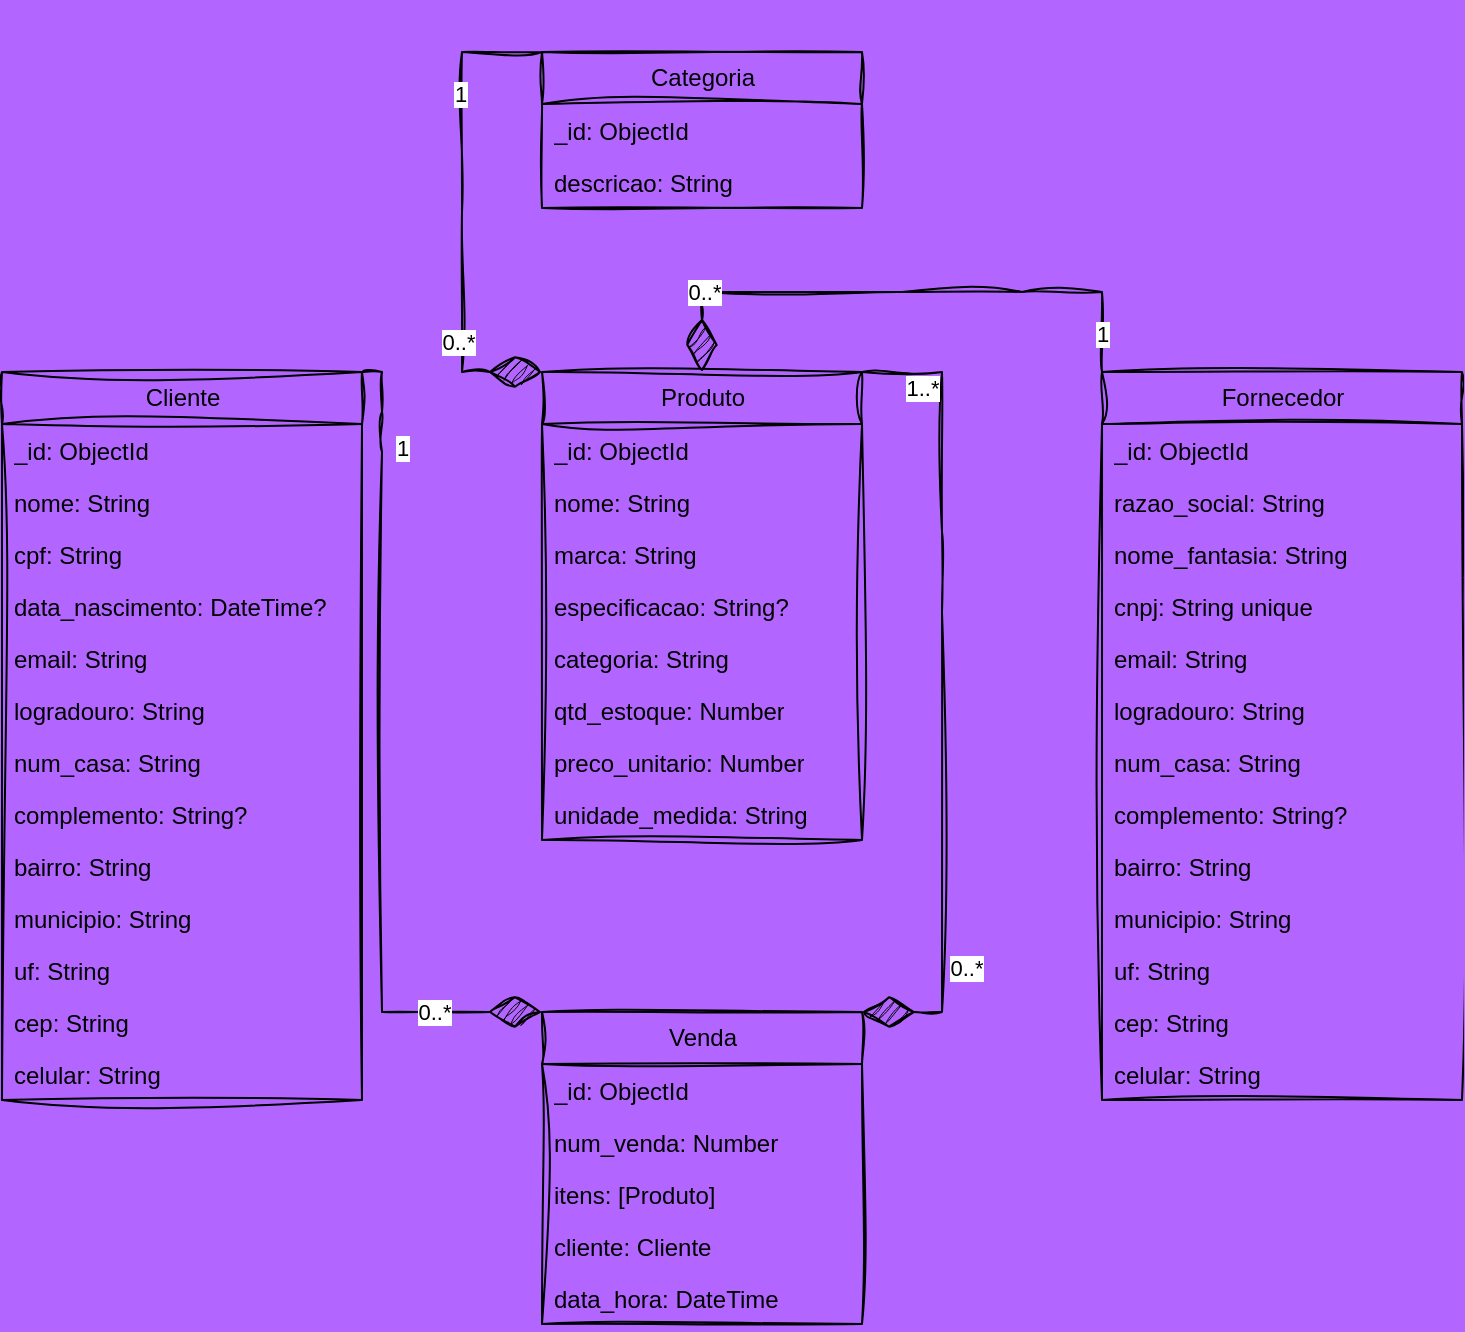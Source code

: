<mxfile>
    <diagram id="cZM4-hrXHI7abV8Tjf-Z" name="Página-1">
        <mxGraphModel dx="891" dy="1954" grid="1" gridSize="10" guides="1" tooltips="1" connect="1" arrows="1" fold="1" page="1" pageScale="1" pageWidth="827" pageHeight="1169" background="#B266FF" math="0" shadow="0">
            <root>
                <mxCell id="0"/>
                <mxCell id="1" parent="0"/>
                <mxCell id="2" value="Cliente" style="swimlane;fontStyle=0;childLayout=stackLayout;horizontal=1;startSize=26;fillColor=none;horizontalStack=0;resizeParent=1;resizeParentMax=0;resizeLast=0;collapsible=1;marginBottom=0;html=1;rounded=0;sketch=1;curveFitting=1;jiggle=2;" vertex="1" parent="1">
                    <mxGeometry x="10" y="160" width="180" height="364" as="geometry"/>
                </mxCell>
                <mxCell id="3" value="_id: ObjectId" style="text;strokeColor=none;fillColor=none;align=left;verticalAlign=top;spacingLeft=4;spacingRight=4;overflow=hidden;rotatable=0;points=[[0,0.5],[1,0.5]];portConstraint=eastwest;whiteSpace=wrap;html=1;rounded=0;sketch=1;curveFitting=1;jiggle=2;" vertex="1" parent="2">
                    <mxGeometry y="26" width="180" height="26" as="geometry"/>
                </mxCell>
                <mxCell id="4" value="nome: String" style="text;strokeColor=none;fillColor=none;align=left;verticalAlign=top;spacingLeft=4;spacingRight=4;overflow=hidden;rotatable=0;points=[[0,0.5],[1,0.5]];portConstraint=eastwest;whiteSpace=wrap;html=1;rounded=0;sketch=1;curveFitting=1;jiggle=2;" vertex="1" parent="2">
                    <mxGeometry y="52" width="180" height="26" as="geometry"/>
                </mxCell>
                <mxCell id="5" value="cpf: String" style="text;strokeColor=none;fillColor=none;align=left;verticalAlign=top;spacingLeft=4;spacingRight=4;overflow=hidden;rotatable=0;points=[[0,0.5],[1,0.5]];portConstraint=eastwest;whiteSpace=wrap;html=1;rounded=0;sketch=1;curveFitting=1;jiggle=2;" vertex="1" parent="2">
                    <mxGeometry y="78" width="180" height="26" as="geometry"/>
                </mxCell>
                <mxCell id="40" value="data_nascimento: DateTime?" style="text;strokeColor=none;fillColor=none;align=left;verticalAlign=top;spacingLeft=4;spacingRight=4;overflow=hidden;rotatable=0;points=[[0,0.5],[1,0.5]];portConstraint=eastwest;whiteSpace=wrap;html=1;rounded=0;sketch=1;curveFitting=1;jiggle=2;" vertex="1" parent="2">
                    <mxGeometry y="104" width="180" height="26" as="geometry"/>
                </mxCell>
                <mxCell id="52" value="email: String" style="text;strokeColor=none;fillColor=none;align=left;verticalAlign=top;spacingLeft=4;spacingRight=4;overflow=hidden;rotatable=0;points=[[0,0.5],[1,0.5]];portConstraint=eastwest;whiteSpace=wrap;html=1;rounded=0;sketch=1;curveFitting=1;jiggle=2;" vertex="1" parent="2">
                    <mxGeometry y="130" width="180" height="26" as="geometry"/>
                </mxCell>
                <mxCell id="51" value="logradouro: String" style="text;strokeColor=none;fillColor=none;align=left;verticalAlign=top;spacingLeft=4;spacingRight=4;overflow=hidden;rotatable=0;points=[[0,0.5],[1,0.5]];portConstraint=eastwest;whiteSpace=wrap;html=1;rounded=0;sketch=1;curveFitting=1;jiggle=2;" vertex="1" parent="2">
                    <mxGeometry y="156" width="180" height="26" as="geometry"/>
                </mxCell>
                <mxCell id="54" value="num_casa: String" style="text;strokeColor=none;fillColor=none;align=left;verticalAlign=top;spacingLeft=4;spacingRight=4;overflow=hidden;rotatable=0;points=[[0,0.5],[1,0.5]];portConstraint=eastwest;whiteSpace=wrap;html=1;rounded=0;sketch=1;curveFitting=1;jiggle=2;" vertex="1" parent="2">
                    <mxGeometry y="182" width="180" height="26" as="geometry"/>
                </mxCell>
                <mxCell id="53" value="complemento: String?" style="text;strokeColor=none;fillColor=none;align=left;verticalAlign=top;spacingLeft=4;spacingRight=4;overflow=hidden;rotatable=0;points=[[0,0.5],[1,0.5]];portConstraint=eastwest;whiteSpace=wrap;html=1;rounded=0;sketch=1;curveFitting=1;jiggle=2;" vertex="1" parent="2">
                    <mxGeometry y="208" width="180" height="26" as="geometry"/>
                </mxCell>
                <mxCell id="50" value="bairro: String" style="text;strokeColor=none;fillColor=none;align=left;verticalAlign=top;spacingLeft=4;spacingRight=4;overflow=hidden;rotatable=0;points=[[0,0.5],[1,0.5]];portConstraint=eastwest;whiteSpace=wrap;html=1;rounded=0;sketch=1;curveFitting=1;jiggle=2;" vertex="1" parent="2">
                    <mxGeometry y="234" width="180" height="26" as="geometry"/>
                </mxCell>
                <mxCell id="41" value="municipio: String" style="text;strokeColor=none;fillColor=none;align=left;verticalAlign=top;spacingLeft=4;spacingRight=4;overflow=hidden;rotatable=0;points=[[0,0.5],[1,0.5]];portConstraint=eastwest;whiteSpace=wrap;html=1;rounded=0;sketch=1;curveFitting=1;jiggle=2;" vertex="1" parent="2">
                    <mxGeometry y="260" width="180" height="26" as="geometry"/>
                </mxCell>
                <mxCell id="56" value="uf: String" style="text;strokeColor=none;fillColor=none;align=left;verticalAlign=top;spacingLeft=4;spacingRight=4;overflow=hidden;rotatable=0;points=[[0,0.5],[1,0.5]];portConstraint=eastwest;whiteSpace=wrap;html=1;rounded=0;sketch=1;curveFitting=1;jiggle=2;" vertex="1" parent="2">
                    <mxGeometry y="286" width="180" height="26" as="geometry"/>
                </mxCell>
                <mxCell id="55" value="cep: String" style="text;strokeColor=none;fillColor=none;align=left;verticalAlign=top;spacingLeft=4;spacingRight=4;overflow=hidden;rotatable=0;points=[[0,0.5],[1,0.5]];portConstraint=eastwest;whiteSpace=wrap;html=1;rounded=0;sketch=1;curveFitting=1;jiggle=2;" vertex="1" parent="2">
                    <mxGeometry y="312" width="180" height="26" as="geometry"/>
                </mxCell>
                <mxCell id="42" value="celular: String" style="text;strokeColor=none;fillColor=none;align=left;verticalAlign=top;spacingLeft=4;spacingRight=4;overflow=hidden;rotatable=0;points=[[0,0.5],[1,0.5]];portConstraint=eastwest;whiteSpace=wrap;html=1;rounded=0;sketch=1;curveFitting=1;jiggle=2;" vertex="1" parent="2">
                    <mxGeometry y="338" width="180" height="26" as="geometry"/>
                </mxCell>
                <mxCell id="6" value="Produto" style="swimlane;fontStyle=0;childLayout=stackLayout;horizontal=1;startSize=26;fillColor=none;horizontalStack=0;resizeParent=1;resizeParentMax=0;resizeLast=0;collapsible=1;marginBottom=0;html=1;rounded=0;sketch=1;curveFitting=1;jiggle=2;" vertex="1" parent="1">
                    <mxGeometry x="280" y="160" width="160" height="234" as="geometry"/>
                </mxCell>
                <mxCell id="7" value="_id: ObjectId" style="text;strokeColor=none;fillColor=none;align=left;verticalAlign=top;spacingLeft=4;spacingRight=4;overflow=hidden;rotatable=0;points=[[0,0.5],[1,0.5]];portConstraint=eastwest;whiteSpace=wrap;html=1;rounded=0;sketch=1;curveFitting=1;jiggle=2;" vertex="1" parent="6">
                    <mxGeometry y="26" width="160" height="26" as="geometry"/>
                </mxCell>
                <mxCell id="8" value="nome: String" style="text;strokeColor=none;fillColor=none;align=left;verticalAlign=top;spacingLeft=4;spacingRight=4;overflow=hidden;rotatable=0;points=[[0,0.5],[1,0.5]];portConstraint=eastwest;whiteSpace=wrap;html=1;rounded=0;sketch=1;curveFitting=1;jiggle=2;" vertex="1" parent="6">
                    <mxGeometry y="52" width="160" height="26" as="geometry"/>
                </mxCell>
                <mxCell id="58" value="marca: String" style="text;strokeColor=none;fillColor=none;align=left;verticalAlign=top;spacingLeft=4;spacingRight=4;overflow=hidden;rotatable=0;points=[[0,0.5],[1,0.5]];portConstraint=eastwest;whiteSpace=wrap;html=1;rounded=0;sketch=1;curveFitting=1;jiggle=2;" vertex="1" parent="6">
                    <mxGeometry y="78" width="160" height="26" as="geometry"/>
                </mxCell>
                <mxCell id="59" value="especificacao: String?" style="text;strokeColor=none;fillColor=none;align=left;verticalAlign=top;spacingLeft=4;spacingRight=4;overflow=hidden;rotatable=0;points=[[0,0.5],[1,0.5]];portConstraint=eastwest;whiteSpace=wrap;html=1;rounded=0;sketch=1;curveFitting=1;jiggle=2;" vertex="1" parent="6">
                    <mxGeometry y="104" width="160" height="26" as="geometry"/>
                </mxCell>
                <mxCell id="81" value="categoria: String" style="text;strokeColor=none;fillColor=none;align=left;verticalAlign=top;spacingLeft=4;spacingRight=4;overflow=hidden;rotatable=0;points=[[0,0.5],[1,0.5]];portConstraint=eastwest;whiteSpace=wrap;html=1;rounded=0;sketch=1;curveFitting=1;jiggle=2;" vertex="1" parent="6">
                    <mxGeometry y="130" width="160" height="26" as="geometry"/>
                </mxCell>
                <mxCell id="61" value="qtd_estoque: Number" style="text;strokeColor=none;fillColor=none;align=left;verticalAlign=top;spacingLeft=4;spacingRight=4;overflow=hidden;rotatable=0;points=[[0,0.5],[1,0.5]];portConstraint=eastwest;whiteSpace=wrap;html=1;rounded=0;sketch=1;curveFitting=1;jiggle=2;" vertex="1" parent="6">
                    <mxGeometry y="156" width="160" height="26" as="geometry"/>
                </mxCell>
                <mxCell id="60" value="preco_unitario: Number" style="text;strokeColor=none;fillColor=none;align=left;verticalAlign=top;spacingLeft=4;spacingRight=4;overflow=hidden;rotatable=0;points=[[0,0.5],[1,0.5]];portConstraint=eastwest;whiteSpace=wrap;html=1;rounded=0;sketch=1;curveFitting=1;jiggle=2;" vertex="1" parent="6">
                    <mxGeometry y="182" width="160" height="26" as="geometry"/>
                </mxCell>
                <mxCell id="9" value="unidade_medida: String" style="text;strokeColor=none;fillColor=none;align=left;verticalAlign=top;spacingLeft=4;spacingRight=4;overflow=hidden;rotatable=0;points=[[0,0.5],[1,0.5]];portConstraint=eastwest;whiteSpace=wrap;html=1;rounded=0;sketch=1;curveFitting=1;jiggle=2;" vertex="1" parent="6">
                    <mxGeometry y="208" width="160" height="26" as="geometry"/>
                </mxCell>
                <mxCell id="10" value="Venda" style="swimlane;fontStyle=0;childLayout=stackLayout;horizontal=1;startSize=26;fillColor=none;horizontalStack=0;resizeParent=1;resizeParentMax=0;resizeLast=0;collapsible=1;marginBottom=0;html=1;rounded=0;sketch=1;curveFitting=1;jiggle=2;" vertex="1" parent="1">
                    <mxGeometry x="280" y="480" width="160" height="156" as="geometry"/>
                </mxCell>
                <mxCell id="11" value="_id: ObjectId" style="text;strokeColor=none;fillColor=none;align=left;verticalAlign=top;spacingLeft=4;spacingRight=4;overflow=hidden;rotatable=0;points=[[0,0.5],[1,0.5]];portConstraint=eastwest;whiteSpace=wrap;html=1;rounded=0;sketch=1;curveFitting=1;jiggle=2;" vertex="1" parent="10">
                    <mxGeometry y="26" width="160" height="26" as="geometry"/>
                </mxCell>
                <mxCell id="12" value="num_venda: Number" style="text;strokeColor=none;fillColor=none;align=left;verticalAlign=top;spacingLeft=4;spacingRight=4;overflow=hidden;rotatable=0;points=[[0,0.5],[1,0.5]];portConstraint=eastwest;whiteSpace=wrap;html=1;rounded=0;sketch=1;curveFitting=1;jiggle=2;" vertex="1" parent="10">
                    <mxGeometry y="52" width="160" height="26" as="geometry"/>
                </mxCell>
                <mxCell id="79" value="itens: [Produto]" style="text;strokeColor=none;fillColor=none;align=left;verticalAlign=top;spacingLeft=4;spacingRight=4;overflow=hidden;rotatable=0;points=[[0,0.5],[1,0.5]];portConstraint=eastwest;whiteSpace=wrap;html=1;rounded=0;sketch=1;curveFitting=1;jiggle=2;" vertex="1" parent="10">
                    <mxGeometry y="78" width="160" height="26" as="geometry"/>
                </mxCell>
                <mxCell id="80" value="cliente: Cliente" style="text;strokeColor=none;fillColor=none;align=left;verticalAlign=top;spacingLeft=4;spacingRight=4;overflow=hidden;rotatable=0;points=[[0,0.5],[1,0.5]];portConstraint=eastwest;whiteSpace=wrap;html=1;rounded=0;sketch=1;curveFitting=1;jiggle=2;" vertex="1" parent="10">
                    <mxGeometry y="104" width="160" height="26" as="geometry"/>
                </mxCell>
                <mxCell id="76" value="data_hora: DateTime" style="text;strokeColor=none;fillColor=none;align=left;verticalAlign=top;spacingLeft=4;spacingRight=4;overflow=hidden;rotatable=0;points=[[0,0.5],[1,0.5]];portConstraint=eastwest;whiteSpace=wrap;html=1;rounded=0;sketch=1;curveFitting=1;jiggle=2;" vertex="1" parent="10">
                    <mxGeometry y="130" width="160" height="26" as="geometry"/>
                </mxCell>
                <mxCell id="18" value="Categoria" style="swimlane;fontStyle=0;childLayout=stackLayout;horizontal=1;startSize=26;fillColor=none;horizontalStack=0;resizeParent=1;resizeParentMax=0;resizeLast=0;collapsible=1;marginBottom=0;html=1;rounded=0;sketch=1;curveFitting=1;jiggle=2;" vertex="1" parent="1">
                    <mxGeometry x="280" width="160" height="78" as="geometry"/>
                </mxCell>
                <mxCell id="19" value="_id: ObjectId" style="text;strokeColor=none;fillColor=none;align=left;verticalAlign=top;spacingLeft=4;spacingRight=4;overflow=hidden;rotatable=0;points=[[0,0.5],[1,0.5]];portConstraint=eastwest;whiteSpace=wrap;html=1;rounded=0;sketch=1;curveFitting=1;jiggle=2;" vertex="1" parent="18">
                    <mxGeometry y="26" width="160" height="26" as="geometry"/>
                </mxCell>
                <mxCell id="20" value="descricao: String" style="text;strokeColor=none;fillColor=none;align=left;verticalAlign=top;spacingLeft=4;spacingRight=4;overflow=hidden;rotatable=0;points=[[0,0.5],[1,0.5]];portConstraint=eastwest;whiteSpace=wrap;html=1;rounded=0;sketch=1;curveFitting=1;jiggle=2;" vertex="1" parent="18">
                    <mxGeometry y="52" width="160" height="26" as="geometry"/>
                </mxCell>
                <mxCell id="23" value="" style="endArrow=diamondThin;endFill=1;endSize=24;html=1;exitX=1;exitY=0;exitDx=0;exitDy=0;entryX=0;entryY=0;entryDx=0;entryDy=0;rounded=0;sketch=1;curveFitting=1;jiggle=2;" edge="1" parent="1" source="2" target="10">
                    <mxGeometry width="160" relative="1" as="geometry">
                        <mxPoint x="130" y="300" as="sourcePoint"/>
                        <mxPoint x="290" y="300" as="targetPoint"/>
                        <Array as="points">
                            <mxPoint x="200" y="160"/>
                            <mxPoint x="200" y="180"/>
                            <mxPoint x="200" y="200"/>
                            <mxPoint x="200" y="480"/>
                        </Array>
                    </mxGeometry>
                </mxCell>
                <mxCell id="27" value="1" style="edgeLabel;html=1;align=center;verticalAlign=middle;resizable=0;points=[];rounded=0;sketch=1;curveFitting=1;jiggle=2;" vertex="1" connectable="0" parent="23">
                    <mxGeometry x="-0.769" relative="1" as="geometry">
                        <mxPoint x="10" as="offset"/>
                    </mxGeometry>
                </mxCell>
                <mxCell id="28" value="0..*" style="edgeLabel;html=1;align=center;verticalAlign=middle;resizable=0;points=[];rounded=0;sketch=1;curveFitting=1;jiggle=2;" vertex="1" connectable="0" parent="23">
                    <mxGeometry x="0.774" relative="1" as="geometry">
                        <mxPoint x="-8" as="offset"/>
                    </mxGeometry>
                </mxCell>
                <mxCell id="24" value="" style="endArrow=diamondThin;endFill=1;endSize=24;html=1;exitX=1;exitY=0;exitDx=0;exitDy=0;entryX=1;entryY=0;entryDx=0;entryDy=0;rounded=0;sketch=1;curveFitting=1;jiggle=2;" edge="1" parent="1" source="6" target="10">
                    <mxGeometry width="160" relative="1" as="geometry">
                        <mxPoint x="370" y="240" as="sourcePoint"/>
                        <mxPoint x="530" y="240" as="targetPoint"/>
                        <Array as="points">
                            <mxPoint x="480" y="160"/>
                            <mxPoint x="480" y="240"/>
                            <mxPoint x="480" y="280"/>
                            <mxPoint x="480" y="480"/>
                        </Array>
                    </mxGeometry>
                </mxCell>
                <mxCell id="29" value="1..*" style="edgeLabel;html=1;align=center;verticalAlign=middle;resizable=0;points=[];rounded=0;sketch=1;curveFitting=1;jiggle=2;" vertex="1" connectable="0" parent="24">
                    <mxGeometry x="-0.756" y="-1" relative="1" as="geometry">
                        <mxPoint x="-9" y="-1" as="offset"/>
                    </mxGeometry>
                </mxCell>
                <mxCell id="30" value="0..*" style="edgeLabel;html=1;align=center;verticalAlign=middle;resizable=0;points=[];rounded=0;sketch=1;curveFitting=1;jiggle=2;" vertex="1" connectable="0" parent="24">
                    <mxGeometry x="0.747" y="2" relative="1" as="geometry">
                        <mxPoint x="10" y="-12" as="offset"/>
                    </mxGeometry>
                </mxCell>
                <mxCell id="25" value="" style="endArrow=diamondThin;endFill=1;endSize=24;html=1;exitX=0;exitY=0;exitDx=0;exitDy=0;entryX=0;entryY=0;entryDx=0;entryDy=0;rounded=0;sketch=1;curveFitting=1;jiggle=2;" edge="1" parent="1" source="18" target="6">
                    <mxGeometry width="160" relative="1" as="geometry">
                        <mxPoint x="300" y="180" as="sourcePoint"/>
                        <mxPoint x="460" y="180" as="targetPoint"/>
                        <Array as="points">
                            <mxPoint x="240"/>
                            <mxPoint x="240" y="80"/>
                            <mxPoint x="240" y="160"/>
                        </Array>
                    </mxGeometry>
                </mxCell>
                <mxCell id="33" value="1" style="edgeLabel;html=1;align=center;verticalAlign=middle;resizable=0;points=[];rounded=0;sketch=1;curveFitting=1;jiggle=2;" vertex="1" connectable="0" parent="25">
                    <mxGeometry x="-0.564" y="-1" relative="1" as="geometry">
                        <mxPoint y="8" as="offset"/>
                    </mxGeometry>
                </mxCell>
                <mxCell id="34" value="0..*" style="edgeLabel;html=1;align=center;verticalAlign=middle;resizable=0;points=[];rounded=0;sketch=1;curveFitting=1;jiggle=2;" vertex="1" connectable="0" parent="25">
                    <mxGeometry x="0.536" y="-2" relative="1" as="geometry">
                        <mxPoint as="offset"/>
                    </mxGeometry>
                </mxCell>
                <mxCell id="26" value="" style="endArrow=diamondThin;endFill=1;endSize=24;html=1;exitX=0;exitY=0;exitDx=0;exitDy=0;entryX=0.5;entryY=0;entryDx=0;entryDy=0;rounded=0;sketch=1;curveFitting=1;jiggle=2;" edge="1" parent="1" source="62" target="6">
                    <mxGeometry width="160" relative="1" as="geometry">
                        <mxPoint x="560" y="160" as="sourcePoint"/>
                        <mxPoint x="460" y="160" as="targetPoint"/>
                        <Array as="points">
                            <mxPoint x="560" y="120"/>
                            <mxPoint x="520" y="120"/>
                            <mxPoint x="460" y="120"/>
                            <mxPoint x="360" y="120"/>
                        </Array>
                    </mxGeometry>
                </mxCell>
                <mxCell id="31" value="1" style="edgeLabel;html=1;align=center;verticalAlign=middle;resizable=0;points=[];rounded=0;sketch=1;curveFitting=1;jiggle=2;" vertex="1" connectable="0" parent="26">
                    <mxGeometry x="-0.781" relative="1" as="geometry">
                        <mxPoint y="11" as="offset"/>
                    </mxGeometry>
                </mxCell>
                <mxCell id="32" value="0..*" style="edgeLabel;html=1;align=center;verticalAlign=middle;resizable=0;points=[];rounded=0;sketch=1;curveFitting=1;jiggle=2;" vertex="1" connectable="0" parent="26">
                    <mxGeometry x="0.555" y="-2" relative="1" as="geometry">
                        <mxPoint x="-22" y="2" as="offset"/>
                    </mxGeometry>
                </mxCell>
                <mxCell id="62" value="Fornecedor" style="swimlane;fontStyle=0;childLayout=stackLayout;horizontal=1;startSize=26;fillColor=none;horizontalStack=0;resizeParent=1;resizeParentMax=0;resizeLast=0;collapsible=1;marginBottom=0;html=1;rounded=0;sketch=1;curveFitting=1;jiggle=2;" vertex="1" parent="1">
                    <mxGeometry x="560" y="160" width="180" height="364" as="geometry"/>
                </mxCell>
                <mxCell id="63" value="_id: ObjectId" style="text;strokeColor=none;fillColor=none;align=left;verticalAlign=top;spacingLeft=4;spacingRight=4;overflow=hidden;rotatable=0;points=[[0,0.5],[1,0.5]];portConstraint=eastwest;whiteSpace=wrap;html=1;rounded=0;sketch=1;curveFitting=1;jiggle=2;" vertex="1" parent="62">
                    <mxGeometry y="26" width="180" height="26" as="geometry"/>
                </mxCell>
                <mxCell id="64" value="razao_social: String" style="text;strokeColor=none;fillColor=none;align=left;verticalAlign=top;spacingLeft=4;spacingRight=4;overflow=hidden;rotatable=0;points=[[0,0.5],[1,0.5]];portConstraint=eastwest;whiteSpace=wrap;html=1;rounded=0;sketch=1;curveFitting=1;jiggle=2;" vertex="1" parent="62">
                    <mxGeometry y="52" width="180" height="26" as="geometry"/>
                </mxCell>
                <mxCell id="65" value="nome_fantasia: String" style="text;strokeColor=none;fillColor=none;align=left;verticalAlign=top;spacingLeft=4;spacingRight=4;overflow=hidden;rotatable=0;points=[[0,0.5],[1,0.5]];portConstraint=eastwest;whiteSpace=wrap;html=1;rounded=0;sketch=1;curveFitting=1;jiggle=2;" vertex="1" parent="62">
                    <mxGeometry y="78" width="180" height="26" as="geometry"/>
                </mxCell>
                <mxCell id="66" value="cnpj: String unique" style="text;strokeColor=none;fillColor=none;align=left;verticalAlign=top;spacingLeft=4;spacingRight=4;overflow=hidden;rotatable=0;points=[[0,0.5],[1,0.5]];portConstraint=eastwest;whiteSpace=wrap;html=1;rounded=0;sketch=1;curveFitting=1;jiggle=2;" vertex="1" parent="62">
                    <mxGeometry y="104" width="180" height="26" as="geometry"/>
                </mxCell>
                <mxCell id="67" value="email: String" style="text;strokeColor=none;fillColor=none;align=left;verticalAlign=top;spacingLeft=4;spacingRight=4;overflow=hidden;rotatable=0;points=[[0,0.5],[1,0.5]];portConstraint=eastwest;whiteSpace=wrap;html=1;rounded=0;sketch=1;curveFitting=1;jiggle=2;" vertex="1" parent="62">
                    <mxGeometry y="130" width="180" height="26" as="geometry"/>
                </mxCell>
                <mxCell id="68" value="logradouro: String" style="text;strokeColor=none;fillColor=none;align=left;verticalAlign=top;spacingLeft=4;spacingRight=4;overflow=hidden;rotatable=0;points=[[0,0.5],[1,0.5]];portConstraint=eastwest;whiteSpace=wrap;html=1;rounded=0;sketch=1;curveFitting=1;jiggle=2;" vertex="1" parent="62">
                    <mxGeometry y="156" width="180" height="26" as="geometry"/>
                </mxCell>
                <mxCell id="69" value="num_casa: String" style="text;strokeColor=none;fillColor=none;align=left;verticalAlign=top;spacingLeft=4;spacingRight=4;overflow=hidden;rotatable=0;points=[[0,0.5],[1,0.5]];portConstraint=eastwest;whiteSpace=wrap;html=1;rounded=0;sketch=1;curveFitting=1;jiggle=2;" vertex="1" parent="62">
                    <mxGeometry y="182" width="180" height="26" as="geometry"/>
                </mxCell>
                <mxCell id="70" value="complemento: String?" style="text;strokeColor=none;fillColor=none;align=left;verticalAlign=top;spacingLeft=4;spacingRight=4;overflow=hidden;rotatable=0;points=[[0,0.5],[1,0.5]];portConstraint=eastwest;whiteSpace=wrap;html=1;rounded=0;sketch=1;curveFitting=1;jiggle=2;" vertex="1" parent="62">
                    <mxGeometry y="208" width="180" height="26" as="geometry"/>
                </mxCell>
                <mxCell id="71" value="bairro: String" style="text;strokeColor=none;fillColor=none;align=left;verticalAlign=top;spacingLeft=4;spacingRight=4;overflow=hidden;rotatable=0;points=[[0,0.5],[1,0.5]];portConstraint=eastwest;whiteSpace=wrap;html=1;rounded=0;sketch=1;curveFitting=1;jiggle=2;" vertex="1" parent="62">
                    <mxGeometry y="234" width="180" height="26" as="geometry"/>
                </mxCell>
                <mxCell id="72" value="municipio: String" style="text;strokeColor=none;fillColor=none;align=left;verticalAlign=top;spacingLeft=4;spacingRight=4;overflow=hidden;rotatable=0;points=[[0,0.5],[1,0.5]];portConstraint=eastwest;whiteSpace=wrap;html=1;rounded=0;sketch=1;curveFitting=1;jiggle=2;" vertex="1" parent="62">
                    <mxGeometry y="260" width="180" height="26" as="geometry"/>
                </mxCell>
                <mxCell id="73" value="uf: String" style="text;strokeColor=none;fillColor=none;align=left;verticalAlign=top;spacingLeft=4;spacingRight=4;overflow=hidden;rotatable=0;points=[[0,0.5],[1,0.5]];portConstraint=eastwest;whiteSpace=wrap;html=1;rounded=0;sketch=1;curveFitting=1;jiggle=2;" vertex="1" parent="62">
                    <mxGeometry y="286" width="180" height="26" as="geometry"/>
                </mxCell>
                <mxCell id="74" value="cep: String" style="text;strokeColor=none;fillColor=none;align=left;verticalAlign=top;spacingLeft=4;spacingRight=4;overflow=hidden;rotatable=0;points=[[0,0.5],[1,0.5]];portConstraint=eastwest;whiteSpace=wrap;html=1;rounded=0;sketch=1;curveFitting=1;jiggle=2;" vertex="1" parent="62">
                    <mxGeometry y="312" width="180" height="26" as="geometry"/>
                </mxCell>
                <mxCell id="75" value="celular: String" style="text;strokeColor=none;fillColor=none;align=left;verticalAlign=top;spacingLeft=4;spacingRight=4;overflow=hidden;rotatable=0;points=[[0,0.5],[1,0.5]];portConstraint=eastwest;whiteSpace=wrap;html=1;rounded=0;sketch=1;curveFitting=1;jiggle=2;" vertex="1" parent="62">
                    <mxGeometry y="338" width="180" height="26" as="geometry"/>
                </mxCell>
            </root>
        </mxGraphModel>
    </diagram>
</mxfile>